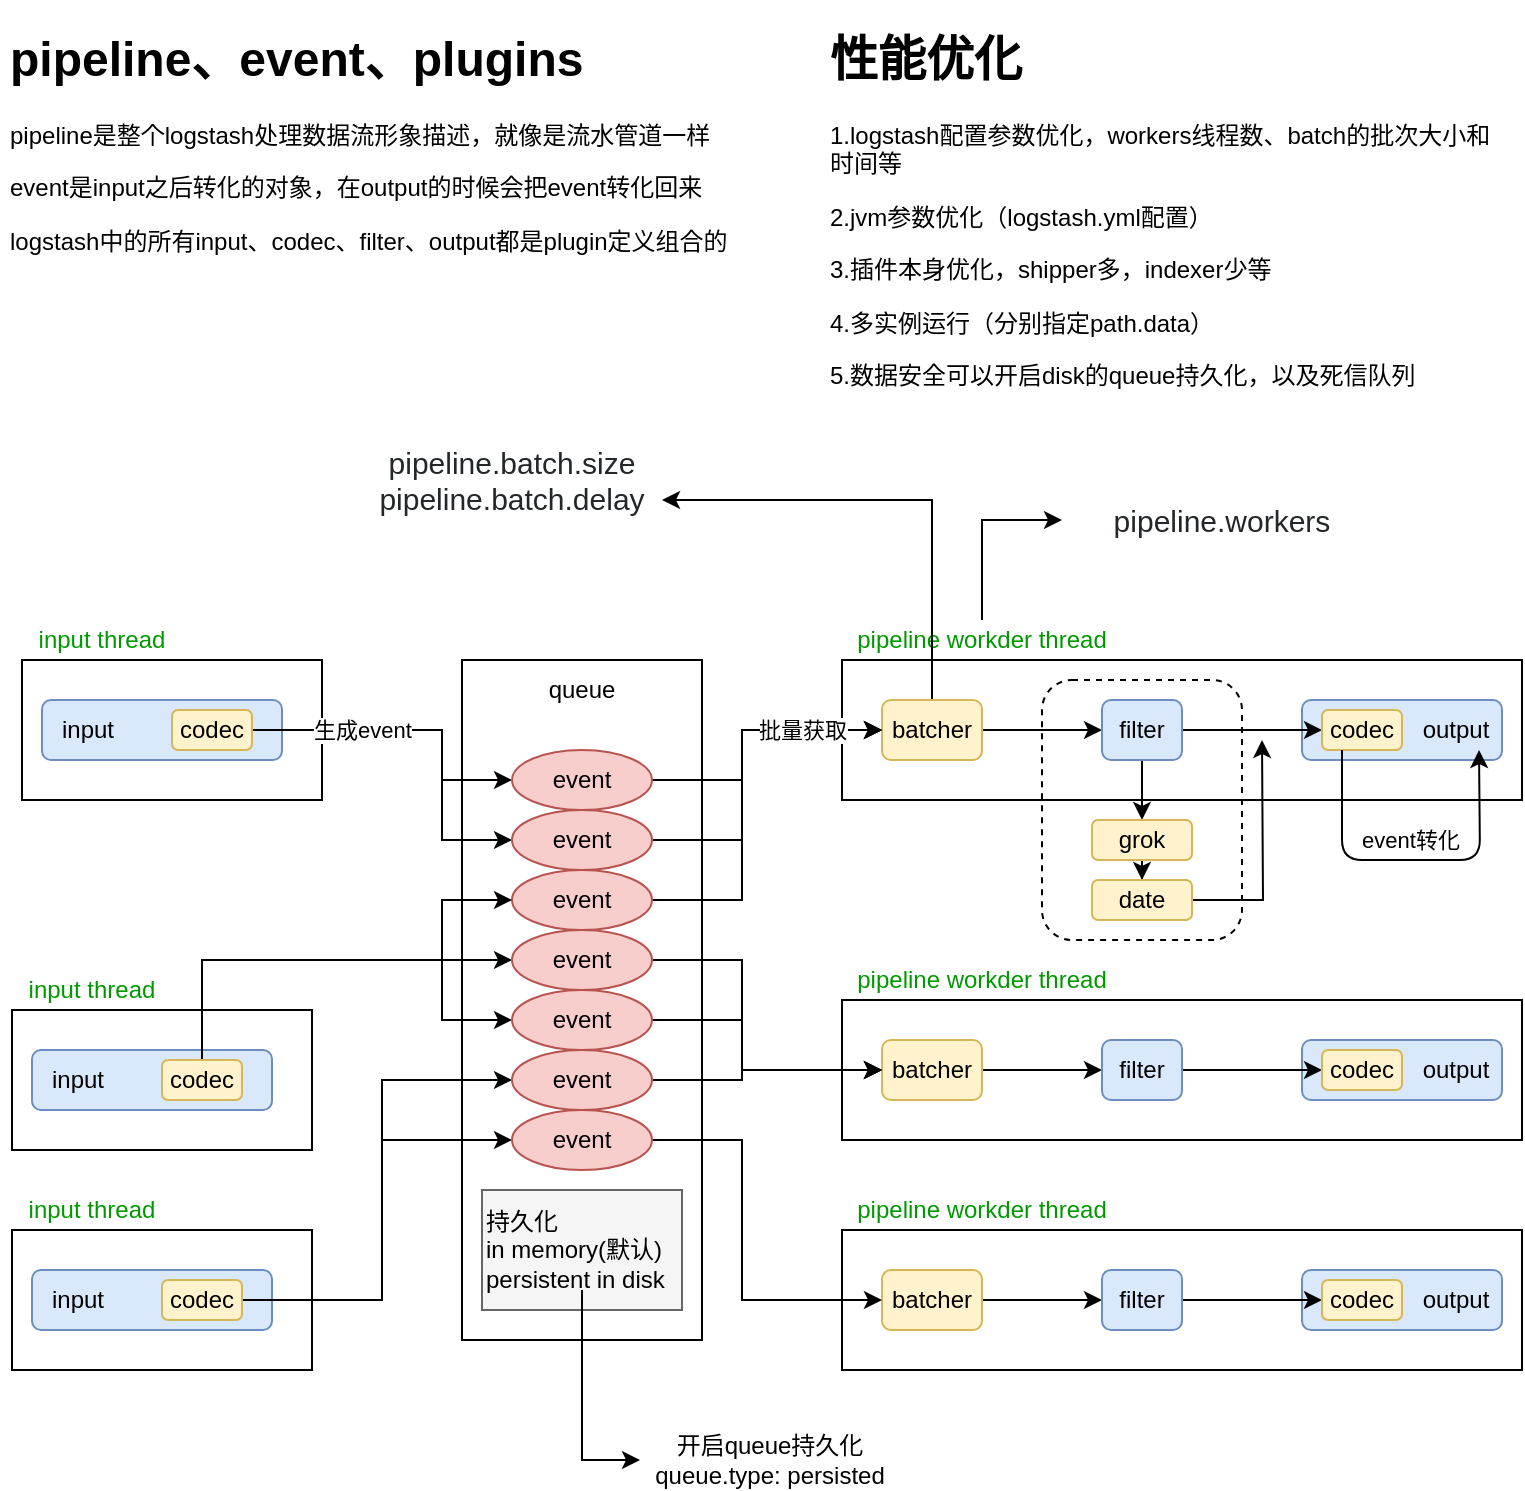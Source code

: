 <mxfile version="13.8.2" type="device"><diagram id="Uhy-6AFcLnYTtOf6HOwo" name="Page-1"><mxGraphModel dx="1426" dy="668" grid="1" gridSize="10" guides="1" tooltips="1" connect="1" arrows="1" fold="1" page="1" pageScale="1" pageWidth="827" pageHeight="1169" math="0" shadow="0"><root><mxCell id="0"/><mxCell id="1" parent="0"/><mxCell id="oiEuTzI1oABDY1VNC3qy-7" value="" style="rounded=0;whiteSpace=wrap;html=1;" vertex="1" parent="1"><mxGeometry x="451" y="360" width="340" height="70" as="geometry"/></mxCell><mxCell id="oiEuTzI1oABDY1VNC3qy-91" value="" style="rounded=1;whiteSpace=wrap;html=1;fillColor=none;dashed=1;" vertex="1" parent="1"><mxGeometry x="551" y="370" width="100" height="130" as="geometry"/></mxCell><mxCell id="oiEuTzI1oABDY1VNC3qy-11" value="" style="rounded=1;whiteSpace=wrap;html=1;fillColor=#dae8fc;strokeColor=#6c8ebf;" vertex="1" parent="1"><mxGeometry x="681" y="380" width="100" height="30" as="geometry"/></mxCell><mxCell id="oiEuTzI1oABDY1VNC3qy-1" value="&lt;h1&gt;pipeline、event、plugins&lt;/h1&gt;&lt;p&gt;pipeline是整个logstash处理数据流形象描述，就像是流水管道一样&lt;/p&gt;&lt;p&gt;event是input之后转化的对象，在output的时候会把event转化回来&lt;/p&gt;&lt;p&gt;logstash中的所有input、codec、filter、output都是plugin定义组合的&lt;/p&gt;" style="text;html=1;strokeColor=none;fillColor=none;spacing=5;spacingTop=-20;whiteSpace=wrap;overflow=hidden;rounded=0;" vertex="1" parent="1"><mxGeometry x="30" y="40" width="380" height="130" as="geometry"/></mxCell><mxCell id="oiEuTzI1oABDY1VNC3qy-3" value="" style="rounded=0;whiteSpace=wrap;html=1;" vertex="1" parent="1"><mxGeometry x="41" y="360" width="150" height="70" as="geometry"/></mxCell><mxCell id="oiEuTzI1oABDY1VNC3qy-4" value="&lt;font color=&quot;#009900&quot;&gt;input thread&lt;/font&gt;" style="text;html=1;strokeColor=none;fillColor=none;align=center;verticalAlign=middle;whiteSpace=wrap;rounded=0;" vertex="1" parent="1"><mxGeometry x="41" y="340" width="80" height="20" as="geometry"/></mxCell><mxCell id="oiEuTzI1oABDY1VNC3qy-5" value="" style="rounded=0;whiteSpace=wrap;html=1;" vertex="1" parent="1"><mxGeometry x="261" y="360" width="120" height="340" as="geometry"/></mxCell><mxCell id="oiEuTzI1oABDY1VNC3qy-6" value="queue" style="text;html=1;strokeColor=none;fillColor=none;align=center;verticalAlign=middle;whiteSpace=wrap;rounded=0;" vertex="1" parent="1"><mxGeometry x="301" y="365" width="40" height="20" as="geometry"/></mxCell><mxCell id="oiEuTzI1oABDY1VNC3qy-85" style="edgeStyle=orthogonalEdgeStyle;rounded=0;orthogonalLoop=1;jettySize=auto;html=1;entryX=0;entryY=0.5;entryDx=0;entryDy=0;" edge="1" parent="1" source="oiEuTzI1oABDY1VNC3qy-8" target="oiEuTzI1oABDY1VNC3qy-84"><mxGeometry relative="1" as="geometry"/></mxCell><mxCell id="oiEuTzI1oABDY1VNC3qy-8" value="&lt;font color=&quot;#009900&quot;&gt;pipeline workder thread&lt;/font&gt;" style="text;html=1;strokeColor=none;fillColor=none;align=center;verticalAlign=middle;whiteSpace=wrap;rounded=0;" vertex="1" parent="1"><mxGeometry x="451" y="340" width="140" height="20" as="geometry"/></mxCell><mxCell id="oiEuTzI1oABDY1VNC3qy-25" style="edgeStyle=orthogonalEdgeStyle;rounded=0;orthogonalLoop=1;jettySize=auto;html=1;entryX=0;entryY=0.5;entryDx=0;entryDy=0;" edge="1" parent="1" source="oiEuTzI1oABDY1VNC3qy-9" target="oiEuTzI1oABDY1VNC3qy-10"><mxGeometry relative="1" as="geometry"/></mxCell><mxCell id="oiEuTzI1oABDY1VNC3qy-87" style="edgeStyle=orthogonalEdgeStyle;rounded=0;orthogonalLoop=1;jettySize=auto;html=1;entryX=1;entryY=0.75;entryDx=0;entryDy=0;" edge="1" parent="1" source="oiEuTzI1oABDY1VNC3qy-9" target="oiEuTzI1oABDY1VNC3qy-86"><mxGeometry relative="1" as="geometry"><Array as="points"><mxPoint x="496" y="280"/></Array></mxGeometry></mxCell><mxCell id="oiEuTzI1oABDY1VNC3qy-9" value="batcher" style="rounded=1;whiteSpace=wrap;html=1;fillColor=#fff2cc;strokeColor=#d6b656;" vertex="1" parent="1"><mxGeometry x="471" y="380" width="50" height="30" as="geometry"/></mxCell><mxCell id="oiEuTzI1oABDY1VNC3qy-26" style="edgeStyle=orthogonalEdgeStyle;rounded=0;orthogonalLoop=1;jettySize=auto;html=1;entryX=0;entryY=0.5;entryDx=0;entryDy=0;" edge="1" parent="1" source="oiEuTzI1oABDY1VNC3qy-10" target="oiEuTzI1oABDY1VNC3qy-12"><mxGeometry relative="1" as="geometry"/></mxCell><mxCell id="oiEuTzI1oABDY1VNC3qy-94" style="edgeStyle=orthogonalEdgeStyle;rounded=0;orthogonalLoop=1;jettySize=auto;html=1;entryX=0.5;entryY=0;entryDx=0;entryDy=0;" edge="1" parent="1" source="oiEuTzI1oABDY1VNC3qy-10" target="oiEuTzI1oABDY1VNC3qy-92"><mxGeometry relative="1" as="geometry"/></mxCell><mxCell id="oiEuTzI1oABDY1VNC3qy-10" value="filter" style="rounded=1;whiteSpace=wrap;html=1;fillColor=#dae8fc;strokeColor=#6c8ebf;" vertex="1" parent="1"><mxGeometry x="581" y="380" width="40" height="30" as="geometry"/></mxCell><mxCell id="oiEuTzI1oABDY1VNC3qy-12" value="codec" style="rounded=1;whiteSpace=wrap;html=1;fillColor=#fff2cc;strokeColor=#d6b656;" vertex="1" parent="1"><mxGeometry x="691" y="385" width="40" height="20" as="geometry"/></mxCell><mxCell id="oiEuTzI1oABDY1VNC3qy-13" value="output" style="text;html=1;strokeColor=none;fillColor=none;align=center;verticalAlign=middle;whiteSpace=wrap;rounded=0;" vertex="1" parent="1"><mxGeometry x="735" y="385" width="46" height="20" as="geometry"/></mxCell><mxCell id="oiEuTzI1oABDY1VNC3qy-14" value="" style="rounded=1;whiteSpace=wrap;html=1;fillColor=#dae8fc;strokeColor=#6c8ebf;" vertex="1" parent="1"><mxGeometry x="51" y="380" width="120" height="30" as="geometry"/></mxCell><mxCell id="oiEuTzI1oABDY1VNC3qy-18" style="edgeStyle=orthogonalEdgeStyle;rounded=0;orthogonalLoop=1;jettySize=auto;html=1;entryX=0;entryY=0.5;entryDx=0;entryDy=0;" edge="1" parent="1" source="oiEuTzI1oABDY1VNC3qy-15" target="oiEuTzI1oABDY1VNC3qy-17"><mxGeometry relative="1" as="geometry"><Array as="points"><mxPoint x="251" y="395"/><mxPoint x="251" y="420"/></Array></mxGeometry></mxCell><mxCell id="oiEuTzI1oABDY1VNC3qy-21" style="edgeStyle=orthogonalEdgeStyle;rounded=0;orthogonalLoop=1;jettySize=auto;html=1;entryX=0;entryY=0.5;entryDx=0;entryDy=0;" edge="1" parent="1" source="oiEuTzI1oABDY1VNC3qy-15" target="oiEuTzI1oABDY1VNC3qy-19"><mxGeometry relative="1" as="geometry"><Array as="points"><mxPoint x="251" y="395"/><mxPoint x="251" y="450"/></Array></mxGeometry></mxCell><mxCell id="oiEuTzI1oABDY1VNC3qy-27" value="生成event" style="edgeLabel;html=1;align=center;verticalAlign=middle;resizable=0;points=[];" vertex="1" connectable="0" parent="oiEuTzI1oABDY1VNC3qy-21"><mxGeometry x="-0.6" relative="1" as="geometry"><mxPoint x="18" as="offset"/></mxGeometry></mxCell><mxCell id="oiEuTzI1oABDY1VNC3qy-15" value="codec" style="rounded=1;whiteSpace=wrap;html=1;fillColor=#fff2cc;strokeColor=#d6b656;" vertex="1" parent="1"><mxGeometry x="116" y="385" width="40" height="20" as="geometry"/></mxCell><mxCell id="oiEuTzI1oABDY1VNC3qy-16" value="input" style="text;html=1;strokeColor=none;fillColor=none;align=center;verticalAlign=middle;whiteSpace=wrap;rounded=0;" vertex="1" parent="1"><mxGeometry x="51" y="385" width="46" height="20" as="geometry"/></mxCell><mxCell id="oiEuTzI1oABDY1VNC3qy-22" style="edgeStyle=orthogonalEdgeStyle;rounded=0;orthogonalLoop=1;jettySize=auto;html=1;" edge="1" parent="1" source="oiEuTzI1oABDY1VNC3qy-17" target="oiEuTzI1oABDY1VNC3qy-9"><mxGeometry relative="1" as="geometry"><Array as="points"><mxPoint x="401" y="420"/><mxPoint x="401" y="395"/></Array></mxGeometry></mxCell><mxCell id="oiEuTzI1oABDY1VNC3qy-17" value="event" style="ellipse;whiteSpace=wrap;html=1;fillColor=#f8cecc;strokeColor=#b85450;" vertex="1" parent="1"><mxGeometry x="286" y="405" width="70" height="30" as="geometry"/></mxCell><mxCell id="oiEuTzI1oABDY1VNC3qy-23" style="edgeStyle=orthogonalEdgeStyle;rounded=0;orthogonalLoop=1;jettySize=auto;html=1;entryX=0;entryY=0.5;entryDx=0;entryDy=0;" edge="1" parent="1" source="oiEuTzI1oABDY1VNC3qy-19" target="oiEuTzI1oABDY1VNC3qy-9"><mxGeometry relative="1" as="geometry"><Array as="points"><mxPoint x="401" y="450"/><mxPoint x="401" y="395"/></Array></mxGeometry></mxCell><mxCell id="oiEuTzI1oABDY1VNC3qy-19" value="event" style="ellipse;whiteSpace=wrap;html=1;fillColor=#f8cecc;strokeColor=#b85450;" vertex="1" parent="1"><mxGeometry x="286" y="435" width="70" height="30" as="geometry"/></mxCell><mxCell id="oiEuTzI1oABDY1VNC3qy-24" style="edgeStyle=orthogonalEdgeStyle;rounded=0;orthogonalLoop=1;jettySize=auto;html=1;entryX=0;entryY=0.5;entryDx=0;entryDy=0;" edge="1" parent="1" source="oiEuTzI1oABDY1VNC3qy-20" target="oiEuTzI1oABDY1VNC3qy-9"><mxGeometry relative="1" as="geometry"><Array as="points"><mxPoint x="401" y="480"/><mxPoint x="401" y="395"/></Array></mxGeometry></mxCell><mxCell id="oiEuTzI1oABDY1VNC3qy-29" value="批量获取" style="edgeLabel;html=1;align=center;verticalAlign=middle;resizable=0;points=[];" vertex="1" connectable="0" parent="oiEuTzI1oABDY1VNC3qy-24"><mxGeometry x="0.45" y="-1" relative="1" as="geometry"><mxPoint x="15" y="-1" as="offset"/></mxGeometry></mxCell><mxCell id="oiEuTzI1oABDY1VNC3qy-20" value="event" style="ellipse;whiteSpace=wrap;html=1;fillColor=#f8cecc;strokeColor=#b85450;" vertex="1" parent="1"><mxGeometry x="286" y="465" width="70" height="30" as="geometry"/></mxCell><mxCell id="oiEuTzI1oABDY1VNC3qy-31" value="" style="rounded=0;whiteSpace=wrap;html=1;" vertex="1" parent="1"><mxGeometry x="451" y="530" width="340" height="70" as="geometry"/></mxCell><mxCell id="oiEuTzI1oABDY1VNC3qy-32" value="" style="rounded=1;whiteSpace=wrap;html=1;fillColor=#dae8fc;strokeColor=#6c8ebf;" vertex="1" parent="1"><mxGeometry x="681" y="550" width="100" height="30" as="geometry"/></mxCell><mxCell id="oiEuTzI1oABDY1VNC3qy-33" value="&lt;font color=&quot;#009900&quot;&gt;pipeline workder thread&lt;/font&gt;" style="text;html=1;strokeColor=none;fillColor=none;align=center;verticalAlign=middle;whiteSpace=wrap;rounded=0;" vertex="1" parent="1"><mxGeometry x="451" y="510" width="140" height="20" as="geometry"/></mxCell><mxCell id="oiEuTzI1oABDY1VNC3qy-34" style="edgeStyle=orthogonalEdgeStyle;rounded=0;orthogonalLoop=1;jettySize=auto;html=1;entryX=0;entryY=0.5;entryDx=0;entryDy=0;" edge="1" parent="1" source="oiEuTzI1oABDY1VNC3qy-35" target="oiEuTzI1oABDY1VNC3qy-37"><mxGeometry relative="1" as="geometry"/></mxCell><mxCell id="oiEuTzI1oABDY1VNC3qy-35" value="batcher" style="rounded=1;whiteSpace=wrap;html=1;fillColor=#fff2cc;strokeColor=#d6b656;" vertex="1" parent="1"><mxGeometry x="471" y="550" width="50" height="30" as="geometry"/></mxCell><mxCell id="oiEuTzI1oABDY1VNC3qy-36" style="edgeStyle=orthogonalEdgeStyle;rounded=0;orthogonalLoop=1;jettySize=auto;html=1;entryX=0;entryY=0.5;entryDx=0;entryDy=0;" edge="1" parent="1" source="oiEuTzI1oABDY1VNC3qy-37" target="oiEuTzI1oABDY1VNC3qy-38"><mxGeometry relative="1" as="geometry"/></mxCell><mxCell id="oiEuTzI1oABDY1VNC3qy-37" value="filter" style="rounded=1;whiteSpace=wrap;html=1;fillColor=#dae8fc;strokeColor=#6c8ebf;" vertex="1" parent="1"><mxGeometry x="581" y="550" width="40" height="30" as="geometry"/></mxCell><mxCell id="oiEuTzI1oABDY1VNC3qy-38" value="codec" style="rounded=1;whiteSpace=wrap;html=1;fillColor=#fff2cc;strokeColor=#d6b656;" vertex="1" parent="1"><mxGeometry x="691" y="555" width="40" height="20" as="geometry"/></mxCell><mxCell id="oiEuTzI1oABDY1VNC3qy-39" value="output" style="text;html=1;strokeColor=none;fillColor=none;align=center;verticalAlign=middle;whiteSpace=wrap;rounded=0;" vertex="1" parent="1"><mxGeometry x="735" y="555" width="46" height="20" as="geometry"/></mxCell><mxCell id="oiEuTzI1oABDY1VNC3qy-40" style="edgeStyle=orthogonalEdgeStyle;rounded=0;orthogonalLoop=1;jettySize=auto;html=1;exitX=1;exitY=0.5;exitDx=0;exitDy=0;" edge="1" parent="1" target="oiEuTzI1oABDY1VNC3qy-35" source="oiEuTzI1oABDY1VNC3qy-73"><mxGeometry relative="1" as="geometry"><mxPoint x="356" y="555" as="sourcePoint"/><Array as="points"><mxPoint x="401" y="510"/><mxPoint x="401" y="565"/></Array></mxGeometry></mxCell><mxCell id="oiEuTzI1oABDY1VNC3qy-41" style="edgeStyle=orthogonalEdgeStyle;rounded=0;orthogonalLoop=1;jettySize=auto;html=1;entryX=0;entryY=0.5;entryDx=0;entryDy=0;exitX=1;exitY=0.5;exitDx=0;exitDy=0;" edge="1" parent="1" target="oiEuTzI1oABDY1VNC3qy-35" source="oiEuTzI1oABDY1VNC3qy-74"><mxGeometry relative="1" as="geometry"><mxPoint x="356" y="585" as="sourcePoint"/><Array as="points"><mxPoint x="401" y="540"/><mxPoint x="401" y="565"/></Array></mxGeometry></mxCell><mxCell id="oiEuTzI1oABDY1VNC3qy-42" style="edgeStyle=orthogonalEdgeStyle;rounded=0;orthogonalLoop=1;jettySize=auto;html=1;entryX=0;entryY=0.5;entryDx=0;entryDy=0;exitX=1;exitY=0.5;exitDx=0;exitDy=0;" edge="1" parent="1" target="oiEuTzI1oABDY1VNC3qy-35" source="oiEuTzI1oABDY1VNC3qy-75"><mxGeometry relative="1" as="geometry"><mxPoint x="356" y="615" as="sourcePoint"/><Array as="points"><mxPoint x="401" y="570"/><mxPoint x="401" y="565"/></Array></mxGeometry></mxCell><mxCell id="oiEuTzI1oABDY1VNC3qy-44" value="" style="rounded=0;whiteSpace=wrap;html=1;" vertex="1" parent="1"><mxGeometry x="451" y="645" width="340" height="70" as="geometry"/></mxCell><mxCell id="oiEuTzI1oABDY1VNC3qy-45" value="" style="rounded=1;whiteSpace=wrap;html=1;fillColor=#dae8fc;strokeColor=#6c8ebf;" vertex="1" parent="1"><mxGeometry x="681" y="665" width="100" height="30" as="geometry"/></mxCell><mxCell id="oiEuTzI1oABDY1VNC3qy-46" value="&lt;font color=&quot;#009900&quot;&gt;pipeline workder thread&lt;/font&gt;" style="text;html=1;strokeColor=none;fillColor=none;align=center;verticalAlign=middle;whiteSpace=wrap;rounded=0;" vertex="1" parent="1"><mxGeometry x="451" y="625" width="140" height="20" as="geometry"/></mxCell><mxCell id="oiEuTzI1oABDY1VNC3qy-47" style="edgeStyle=orthogonalEdgeStyle;rounded=0;orthogonalLoop=1;jettySize=auto;html=1;entryX=0;entryY=0.5;entryDx=0;entryDy=0;" edge="1" parent="1" source="oiEuTzI1oABDY1VNC3qy-48" target="oiEuTzI1oABDY1VNC3qy-50"><mxGeometry relative="1" as="geometry"/></mxCell><mxCell id="oiEuTzI1oABDY1VNC3qy-48" value="batcher" style="rounded=1;whiteSpace=wrap;html=1;fillColor=#fff2cc;strokeColor=#d6b656;" vertex="1" parent="1"><mxGeometry x="471" y="665" width="50" height="30" as="geometry"/></mxCell><mxCell id="oiEuTzI1oABDY1VNC3qy-49" style="edgeStyle=orthogonalEdgeStyle;rounded=0;orthogonalLoop=1;jettySize=auto;html=1;entryX=0;entryY=0.5;entryDx=0;entryDy=0;" edge="1" parent="1" source="oiEuTzI1oABDY1VNC3qy-50" target="oiEuTzI1oABDY1VNC3qy-51"><mxGeometry relative="1" as="geometry"/></mxCell><mxCell id="oiEuTzI1oABDY1VNC3qy-50" value="filter" style="rounded=1;whiteSpace=wrap;html=1;fillColor=#dae8fc;strokeColor=#6c8ebf;" vertex="1" parent="1"><mxGeometry x="581" y="665" width="40" height="30" as="geometry"/></mxCell><mxCell id="oiEuTzI1oABDY1VNC3qy-51" value="codec" style="rounded=1;whiteSpace=wrap;html=1;fillColor=#fff2cc;strokeColor=#d6b656;" vertex="1" parent="1"><mxGeometry x="691" y="670" width="40" height="20" as="geometry"/></mxCell><mxCell id="oiEuTzI1oABDY1VNC3qy-52" value="output" style="text;html=1;strokeColor=none;fillColor=none;align=center;verticalAlign=middle;whiteSpace=wrap;rounded=0;" vertex="1" parent="1"><mxGeometry x="735" y="670" width="46" height="20" as="geometry"/></mxCell><mxCell id="oiEuTzI1oABDY1VNC3qy-53" style="edgeStyle=orthogonalEdgeStyle;rounded=0;orthogonalLoop=1;jettySize=auto;html=1;exitX=1;exitY=0.5;exitDx=0;exitDy=0;" edge="1" parent="1" target="oiEuTzI1oABDY1VNC3qy-48" source="oiEuTzI1oABDY1VNC3qy-76"><mxGeometry relative="1" as="geometry"><mxPoint x="356" y="645" as="sourcePoint"/><Array as="points"><mxPoint x="401" y="600"/><mxPoint x="401" y="680"/></Array></mxGeometry></mxCell><mxCell id="oiEuTzI1oABDY1VNC3qy-57" value="" style="rounded=0;whiteSpace=wrap;html=1;" vertex="1" parent="1"><mxGeometry x="36" y="535" width="150" height="70" as="geometry"/></mxCell><mxCell id="oiEuTzI1oABDY1VNC3qy-58" value="&lt;font color=&quot;#009900&quot;&gt;input thread&lt;/font&gt;" style="text;html=1;strokeColor=none;fillColor=none;align=center;verticalAlign=middle;whiteSpace=wrap;rounded=0;" vertex="1" parent="1"><mxGeometry x="36" y="515" width="80" height="20" as="geometry"/></mxCell><mxCell id="oiEuTzI1oABDY1VNC3qy-59" value="" style="rounded=1;whiteSpace=wrap;html=1;fillColor=#dae8fc;strokeColor=#6c8ebf;" vertex="1" parent="1"><mxGeometry x="46" y="555" width="120" height="30" as="geometry"/></mxCell><mxCell id="oiEuTzI1oABDY1VNC3qy-60" style="edgeStyle=orthogonalEdgeStyle;rounded=0;orthogonalLoop=1;jettySize=auto;html=1;entryX=0;entryY=0.5;entryDx=0;entryDy=0;" edge="1" parent="1" source="oiEuTzI1oABDY1VNC3qy-63" target="oiEuTzI1oABDY1VNC3qy-20"><mxGeometry relative="1" as="geometry"><mxPoint x="286" y="550" as="targetPoint"/><Array as="points"><mxPoint x="131" y="510"/><mxPoint x="251" y="510"/><mxPoint x="251" y="480"/></Array></mxGeometry></mxCell><mxCell id="oiEuTzI1oABDY1VNC3qy-61" style="edgeStyle=orthogonalEdgeStyle;rounded=0;orthogonalLoop=1;jettySize=auto;html=1;entryX=0;entryY=0.5;entryDx=0;entryDy=0;" edge="1" parent="1" source="oiEuTzI1oABDY1VNC3qy-63" target="oiEuTzI1oABDY1VNC3qy-73"><mxGeometry relative="1" as="geometry"><mxPoint x="286" y="580" as="targetPoint"/><Array as="points"><mxPoint x="131" y="510"/></Array></mxGeometry></mxCell><mxCell id="oiEuTzI1oABDY1VNC3qy-77" style="edgeStyle=orthogonalEdgeStyle;rounded=0;orthogonalLoop=1;jettySize=auto;html=1;entryX=0;entryY=0.5;entryDx=0;entryDy=0;" edge="1" parent="1" source="oiEuTzI1oABDY1VNC3qy-63" target="oiEuTzI1oABDY1VNC3qy-74"><mxGeometry relative="1" as="geometry"><Array as="points"><mxPoint x="131" y="510"/><mxPoint x="251" y="510"/><mxPoint x="251" y="540"/></Array></mxGeometry></mxCell><mxCell id="oiEuTzI1oABDY1VNC3qy-63" value="codec" style="rounded=1;whiteSpace=wrap;html=1;fillColor=#fff2cc;strokeColor=#d6b656;" vertex="1" parent="1"><mxGeometry x="111" y="560" width="40" height="20" as="geometry"/></mxCell><mxCell id="oiEuTzI1oABDY1VNC3qy-64" value="input" style="text;html=1;strokeColor=none;fillColor=none;align=center;verticalAlign=middle;whiteSpace=wrap;rounded=0;" vertex="1" parent="1"><mxGeometry x="46" y="560" width="46" height="20" as="geometry"/></mxCell><mxCell id="oiEuTzI1oABDY1VNC3qy-65" value="" style="rounded=0;whiteSpace=wrap;html=1;" vertex="1" parent="1"><mxGeometry x="36" y="645" width="150" height="70" as="geometry"/></mxCell><mxCell id="oiEuTzI1oABDY1VNC3qy-66" value="&lt;font color=&quot;#009900&quot;&gt;input thread&lt;/font&gt;" style="text;html=1;strokeColor=none;fillColor=none;align=center;verticalAlign=middle;whiteSpace=wrap;rounded=0;" vertex="1" parent="1"><mxGeometry x="36" y="625" width="80" height="20" as="geometry"/></mxCell><mxCell id="oiEuTzI1oABDY1VNC3qy-67" value="" style="rounded=1;whiteSpace=wrap;html=1;fillColor=#dae8fc;strokeColor=#6c8ebf;" vertex="1" parent="1"><mxGeometry x="46" y="665" width="120" height="30" as="geometry"/></mxCell><mxCell id="oiEuTzI1oABDY1VNC3qy-68" style="edgeStyle=orthogonalEdgeStyle;rounded=0;orthogonalLoop=1;jettySize=auto;html=1;entryX=0;entryY=0.5;entryDx=0;entryDy=0;" edge="1" parent="1" source="oiEuTzI1oABDY1VNC3qy-71" target="oiEuTzI1oABDY1VNC3qy-75"><mxGeometry relative="1" as="geometry"><mxPoint x="286" y="660" as="targetPoint"/><Array as="points"><mxPoint x="221" y="680"/><mxPoint x="221" y="570"/></Array></mxGeometry></mxCell><mxCell id="oiEuTzI1oABDY1VNC3qy-69" style="edgeStyle=orthogonalEdgeStyle;rounded=0;orthogonalLoop=1;jettySize=auto;html=1;entryX=0;entryY=0.5;entryDx=0;entryDy=0;" edge="1" parent="1" source="oiEuTzI1oABDY1VNC3qy-71" target="oiEuTzI1oABDY1VNC3qy-76"><mxGeometry relative="1" as="geometry"><mxPoint x="286" y="690" as="targetPoint"/><Array as="points"><mxPoint x="221" y="680"/><mxPoint x="221" y="600"/></Array></mxGeometry></mxCell><mxCell id="oiEuTzI1oABDY1VNC3qy-71" value="codec" style="rounded=1;whiteSpace=wrap;html=1;fillColor=#fff2cc;strokeColor=#d6b656;" vertex="1" parent="1"><mxGeometry x="111" y="670" width="40" height="20" as="geometry"/></mxCell><mxCell id="oiEuTzI1oABDY1VNC3qy-72" value="input" style="text;html=1;strokeColor=none;fillColor=none;align=center;verticalAlign=middle;whiteSpace=wrap;rounded=0;" vertex="1" parent="1"><mxGeometry x="46" y="670" width="46" height="20" as="geometry"/></mxCell><mxCell id="oiEuTzI1oABDY1VNC3qy-73" value="event" style="ellipse;whiteSpace=wrap;html=1;fillColor=#f8cecc;strokeColor=#b85450;" vertex="1" parent="1"><mxGeometry x="286" y="495" width="70" height="30" as="geometry"/></mxCell><mxCell id="oiEuTzI1oABDY1VNC3qy-74" value="event" style="ellipse;whiteSpace=wrap;html=1;fillColor=#f8cecc;strokeColor=#b85450;" vertex="1" parent="1"><mxGeometry x="286" y="525" width="70" height="30" as="geometry"/></mxCell><mxCell id="oiEuTzI1oABDY1VNC3qy-75" value="event" style="ellipse;whiteSpace=wrap;html=1;fillColor=#f8cecc;strokeColor=#b85450;" vertex="1" parent="1"><mxGeometry x="286" y="555" width="70" height="30" as="geometry"/></mxCell><mxCell id="oiEuTzI1oABDY1VNC3qy-76" value="event" style="ellipse;whiteSpace=wrap;html=1;fillColor=#f8cecc;strokeColor=#b85450;" vertex="1" parent="1"><mxGeometry x="286" y="585" width="70" height="30" as="geometry"/></mxCell><mxCell id="oiEuTzI1oABDY1VNC3qy-79" value="" style="rounded=0;whiteSpace=wrap;html=1;fillColor=#f5f5f5;strokeColor=#666666;fontColor=#333333;" vertex="1" parent="1"><mxGeometry x="271" y="625" width="100" height="60" as="geometry"/></mxCell><mxCell id="oiEuTzI1oABDY1VNC3qy-90" style="edgeStyle=orthogonalEdgeStyle;rounded=0;orthogonalLoop=1;jettySize=auto;html=1;entryX=0;entryY=0.5;entryDx=0;entryDy=0;" edge="1" parent="1" source="oiEuTzI1oABDY1VNC3qy-81" target="oiEuTzI1oABDY1VNC3qy-89"><mxGeometry relative="1" as="geometry"/></mxCell><mxCell id="oiEuTzI1oABDY1VNC3qy-81" value="持久化&lt;br&gt;in memory(默认)&lt;br&gt;persistent in disk" style="text;html=1;strokeColor=none;fillColor=none;align=left;verticalAlign=middle;whiteSpace=wrap;rounded=0;" vertex="1" parent="1"><mxGeometry x="271" y="635" width="100" height="40" as="geometry"/></mxCell><mxCell id="oiEuTzI1oABDY1VNC3qy-82" value="" style="endArrow=classic;html=1;exitX=0.25;exitY=1;exitDx=0;exitDy=0;entryX=0.75;entryY=1;entryDx=0;entryDy=0;" edge="1" parent="1" source="oiEuTzI1oABDY1VNC3qy-12" target="oiEuTzI1oABDY1VNC3qy-13"><mxGeometry width="50" height="50" relative="1" as="geometry"><mxPoint x="651" y="500" as="sourcePoint"/><mxPoint x="701" y="450" as="targetPoint"/><Array as="points"><mxPoint x="701" y="460"/><mxPoint x="770" y="460"/></Array></mxGeometry></mxCell><mxCell id="oiEuTzI1oABDY1VNC3qy-83" value="event转化" style="edgeLabel;html=1;align=center;verticalAlign=middle;resizable=0;points=[];" vertex="1" connectable="0" parent="oiEuTzI1oABDY1VNC3qy-82"><mxGeometry x="-0.341" y="15" relative="1" as="geometry"><mxPoint x="30" y="5" as="offset"/></mxGeometry></mxCell><mxCell id="oiEuTzI1oABDY1VNC3qy-84" value="&lt;span style=&quot;color: rgb(36 , 39 , 41) ; font-family: &amp;#34;arial&amp;#34; , &amp;#34;helvetica neue&amp;#34; , &amp;#34;helvetica&amp;#34; , sans-serif ; font-size: 15px ; text-align: left ; background-color: rgb(255 , 255 , 255)&quot;&gt;pipeline.workers&lt;/span&gt;" style="text;html=1;strokeColor=none;fillColor=none;align=center;verticalAlign=middle;whiteSpace=wrap;rounded=0;" vertex="1" parent="1"><mxGeometry x="561" y="280" width="160" height="20" as="geometry"/></mxCell><mxCell id="oiEuTzI1oABDY1VNC3qy-86" value="&lt;span style=&quot;color: rgb(36 , 39 , 41) ; font-family: &amp;#34;arial&amp;#34; , &amp;#34;helvetica neue&amp;#34; , &amp;#34;helvetica&amp;#34; , sans-serif ; font-size: 15px ; text-align: left ; background-color: rgb(255 , 255 , 255)&quot;&gt;pipeline.batch.size&lt;br&gt;&lt;/span&gt;&lt;span style=&quot;color: rgb(36 , 39 , 41) ; font-family: &amp;#34;arial&amp;#34; , &amp;#34;helvetica neue&amp;#34; , &amp;#34;helvetica&amp;#34; , sans-serif ; font-size: 15px ; text-align: left ; background-color: rgb(255 , 255 , 255)&quot;&gt;pipeline.batch.delay&lt;/span&gt;&lt;span style=&quot;color: rgb(36 , 39 , 41) ; font-family: &amp;#34;arial&amp;#34; , &amp;#34;helvetica neue&amp;#34; , &amp;#34;helvetica&amp;#34; , sans-serif ; font-size: 15px ; text-align: left ; background-color: rgb(255 , 255 , 255)&quot;&gt;&lt;br&gt;&lt;/span&gt;" style="text;html=1;strokeColor=none;fillColor=none;align=center;verticalAlign=middle;whiteSpace=wrap;rounded=0;" vertex="1" parent="1"><mxGeometry x="211" y="250" width="150" height="40" as="geometry"/></mxCell><mxCell id="oiEuTzI1oABDY1VNC3qy-89" value="开启queue持久化&lt;br&gt;queue.type: persisted" style="text;html=1;strokeColor=none;fillColor=none;align=center;verticalAlign=middle;whiteSpace=wrap;rounded=0;" vertex="1" parent="1"><mxGeometry x="350" y="750" width="130" height="20" as="geometry"/></mxCell><mxCell id="oiEuTzI1oABDY1VNC3qy-95" style="edgeStyle=orthogonalEdgeStyle;rounded=0;orthogonalLoop=1;jettySize=auto;html=1;entryX=0.5;entryY=0;entryDx=0;entryDy=0;" edge="1" parent="1" source="oiEuTzI1oABDY1VNC3qy-92" target="oiEuTzI1oABDY1VNC3qy-93"><mxGeometry relative="1" as="geometry"/></mxCell><mxCell id="oiEuTzI1oABDY1VNC3qy-92" value="grok" style="rounded=1;whiteSpace=wrap;html=1;fillColor=#fff2cc;strokeColor=#d6b656;" vertex="1" parent="1"><mxGeometry x="576" y="440" width="50" height="20" as="geometry"/></mxCell><mxCell id="oiEuTzI1oABDY1VNC3qy-96" style="edgeStyle=orthogonalEdgeStyle;rounded=0;orthogonalLoop=1;jettySize=auto;html=1;" edge="1" parent="1" source="oiEuTzI1oABDY1VNC3qy-93"><mxGeometry relative="1" as="geometry"><mxPoint x="661" y="400" as="targetPoint"/></mxGeometry></mxCell><mxCell id="oiEuTzI1oABDY1VNC3qy-93" value="date" style="rounded=1;whiteSpace=wrap;html=1;fillColor=#fff2cc;strokeColor=#d6b656;" vertex="1" parent="1"><mxGeometry x="576" y="470" width="50" height="20" as="geometry"/></mxCell><mxCell id="oiEuTzI1oABDY1VNC3qy-98" value="&lt;h1&gt;性能优化&lt;/h1&gt;&lt;p&gt;1.logstash配置参数优化，workers线程数、batch的批次大小和时间等&lt;/p&gt;&lt;p&gt;2.jvm参数优化（logstash.yml配置）&lt;/p&gt;&lt;p&gt;3.插件本身优化，shipper多，indexer少等&lt;/p&gt;&lt;p&gt;4.多实例运行（分别指定path.data）&lt;/p&gt;&lt;p&gt;5.数据安全可以开启disk的queue持久化，以及死信队列&lt;/p&gt;" style="text;html=1;strokeColor=none;fillColor=none;spacing=5;spacingTop=-20;whiteSpace=wrap;overflow=hidden;rounded=0;" vertex="1" parent="1"><mxGeometry x="440" y="40" width="340" height="200" as="geometry"/></mxCell></root></mxGraphModel></diagram></mxfile>